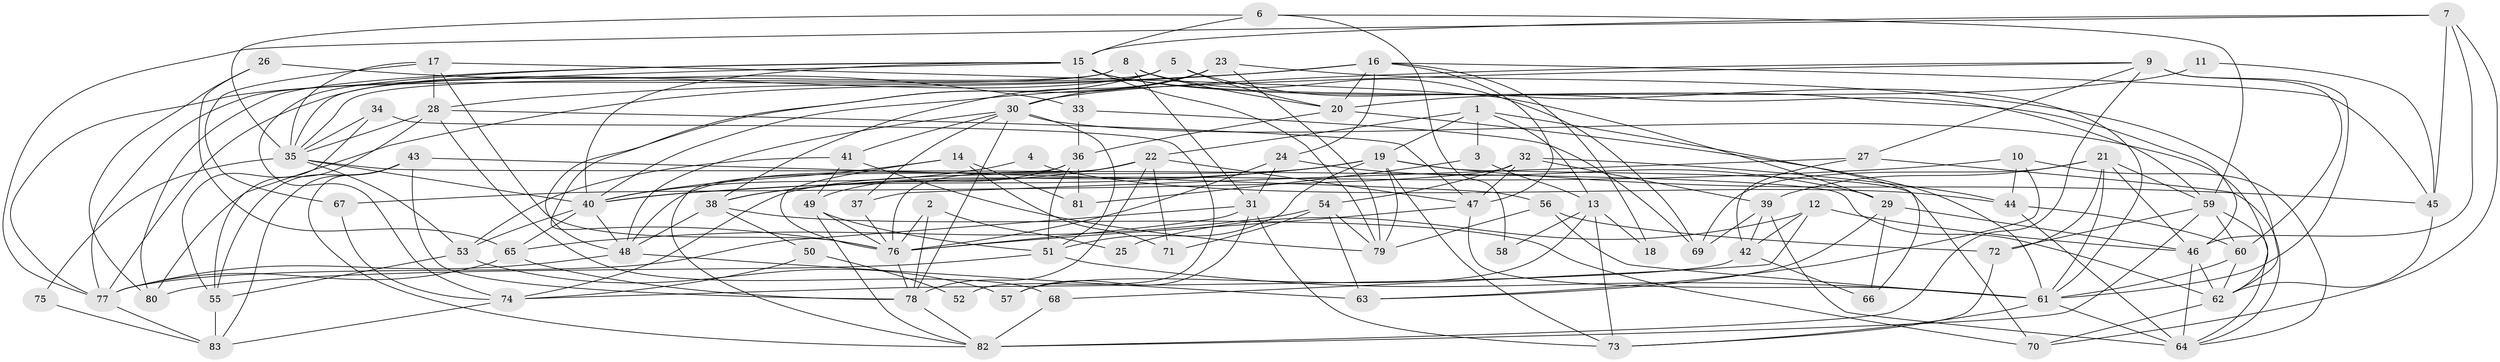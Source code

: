 // original degree distribution, {4: 0.2536231884057971, 5: 0.18115942028985507, 3: 0.3333333333333333, 6: 0.08695652173913043, 7: 0.036231884057971016, 2: 0.09420289855072464, 8: 0.014492753623188406}
// Generated by graph-tools (version 1.1) at 2025/37/03/04/25 23:37:12]
// undirected, 83 vertices, 211 edges
graph export_dot {
  node [color=gray90,style=filled];
  1;
  2;
  3;
  4;
  5;
  6;
  7;
  8;
  9;
  10;
  11;
  12;
  13;
  14;
  15;
  16;
  17;
  18;
  19;
  20;
  21;
  22;
  23;
  24;
  25;
  26;
  27;
  28;
  29;
  30;
  31;
  32;
  33;
  34;
  35;
  36;
  37;
  38;
  39;
  40;
  41;
  42;
  43;
  44;
  45;
  46;
  47;
  48;
  49;
  50;
  51;
  52;
  53;
  54;
  55;
  56;
  57;
  58;
  59;
  60;
  61;
  62;
  63;
  64;
  65;
  66;
  67;
  68;
  69;
  70;
  71;
  72;
  73;
  74;
  75;
  76;
  77;
  78;
  79;
  80;
  81;
  82;
  83;
  1 -- 3 [weight=1.0];
  1 -- 13 [weight=1.0];
  1 -- 19 [weight=1.0];
  1 -- 22 [weight=1.0];
  1 -- 66 [weight=1.0];
  2 -- 25 [weight=1.0];
  2 -- 76 [weight=1.0];
  2 -- 78 [weight=1.0];
  3 -- 13 [weight=1.0];
  3 -- 81 [weight=1.0];
  4 -- 40 [weight=1.0];
  4 -- 44 [weight=1.0];
  5 -- 20 [weight=1.0];
  5 -- 35 [weight=1.0];
  5 -- 61 [weight=1.0];
  5 -- 76 [weight=1.0];
  5 -- 77 [weight=1.0];
  6 -- 15 [weight=1.0];
  6 -- 35 [weight=1.0];
  6 -- 58 [weight=1.0];
  6 -- 59 [weight=1.0];
  7 -- 15 [weight=1.0];
  7 -- 45 [weight=1.0];
  7 -- 46 [weight=1.0];
  7 -- 70 [weight=1.0];
  7 -- 77 [weight=1.0];
  8 -- 20 [weight=1.0];
  8 -- 31 [weight=1.0];
  8 -- 35 [weight=1.0];
  8 -- 69 [weight=1.0];
  8 -- 77 [weight=1.0];
  9 -- 27 [weight=1.0];
  9 -- 30 [weight=1.0];
  9 -- 40 [weight=1.0];
  9 -- 60 [weight=1.0];
  9 -- 61 [weight=1.0];
  9 -- 82 [weight=1.0];
  10 -- 40 [weight=1.0];
  10 -- 44 [weight=1.0];
  10 -- 63 [weight=1.0];
  10 -- 64 [weight=1.0];
  11 -- 20 [weight=1.0];
  11 -- 45 [weight=1.0];
  12 -- 25 [weight=1.0];
  12 -- 42 [weight=1.0];
  12 -- 46 [weight=1.0];
  12 -- 68 [weight=1.0];
  13 -- 18 [weight=1.0];
  13 -- 57 [weight=1.0];
  13 -- 58 [weight=1.0];
  13 -- 73 [weight=1.0];
  14 -- 40 [weight=1.0];
  14 -- 71 [weight=1.0];
  14 -- 76 [weight=1.0];
  14 -- 81 [weight=2.0];
  15 -- 33 [weight=1.0];
  15 -- 40 [weight=1.0];
  15 -- 46 [weight=1.0];
  15 -- 59 [weight=1.0];
  15 -- 74 [weight=1.0];
  15 -- 77 [weight=1.0];
  15 -- 79 [weight=1.0];
  15 -- 80 [weight=1.0];
  16 -- 18 [weight=1.0];
  16 -- 20 [weight=2.0];
  16 -- 24 [weight=2.0];
  16 -- 28 [weight=1.0];
  16 -- 45 [weight=1.0];
  16 -- 47 [weight=1.0];
  16 -- 80 [weight=1.0];
  17 -- 28 [weight=1.0];
  17 -- 29 [weight=1.0];
  17 -- 35 [weight=1.0];
  17 -- 67 [weight=1.0];
  17 -- 76 [weight=1.0];
  19 -- 38 [weight=1.0];
  19 -- 40 [weight=1.0];
  19 -- 45 [weight=1.0];
  19 -- 51 [weight=1.0];
  19 -- 70 [weight=1.0];
  19 -- 73 [weight=1.0];
  19 -- 74 [weight=1.0];
  19 -- 79 [weight=1.0];
  20 -- 36 [weight=2.0];
  20 -- 61 [weight=1.0];
  21 -- 39 [weight=1.0];
  21 -- 46 [weight=1.0];
  21 -- 59 [weight=1.0];
  21 -- 61 [weight=1.0];
  21 -- 69 [weight=1.0];
  21 -- 72 [weight=1.0];
  22 -- 38 [weight=1.0];
  22 -- 47 [weight=1.0];
  22 -- 48 [weight=1.0];
  22 -- 71 [weight=1.0];
  22 -- 76 [weight=1.0];
  22 -- 78 [weight=1.0];
  23 -- 30 [weight=1.0];
  23 -- 38 [weight=1.0];
  23 -- 48 [weight=1.0];
  23 -- 62 [weight=1.0];
  23 -- 79 [weight=1.0];
  24 -- 29 [weight=1.0];
  24 -- 31 [weight=2.0];
  24 -- 76 [weight=1.0];
  26 -- 33 [weight=1.0];
  26 -- 65 [weight=1.0];
  26 -- 80 [weight=1.0];
  27 -- 37 [weight=1.0];
  27 -- 42 [weight=1.0];
  27 -- 64 [weight=1.0];
  28 -- 35 [weight=1.0];
  28 -- 47 [weight=1.0];
  28 -- 55 [weight=1.0];
  28 -- 68 [weight=1.0];
  29 -- 46 [weight=1.0];
  29 -- 63 [weight=1.0];
  29 -- 66 [weight=1.0];
  30 -- 37 [weight=1.0];
  30 -- 41 [weight=1.0];
  30 -- 48 [weight=1.0];
  30 -- 51 [weight=1.0];
  30 -- 62 [weight=1.0];
  30 -- 78 [weight=1.0];
  31 -- 57 [weight=1.0];
  31 -- 73 [weight=1.0];
  31 -- 76 [weight=1.0];
  31 -- 77 [weight=1.0];
  32 -- 39 [weight=1.0];
  32 -- 44 [weight=1.0];
  32 -- 47 [weight=1.0];
  32 -- 54 [weight=1.0];
  32 -- 67 [weight=2.0];
  33 -- 36 [weight=1.0];
  33 -- 69 [weight=1.0];
  34 -- 35 [weight=1.0];
  34 -- 52 [weight=1.0];
  34 -- 55 [weight=1.0];
  35 -- 40 [weight=1.0];
  35 -- 53 [weight=1.0];
  35 -- 62 [weight=1.0];
  35 -- 75 [weight=1.0];
  36 -- 49 [weight=1.0];
  36 -- 51 [weight=1.0];
  36 -- 81 [weight=1.0];
  36 -- 82 [weight=1.0];
  37 -- 76 [weight=1.0];
  38 -- 48 [weight=1.0];
  38 -- 50 [weight=1.0];
  38 -- 70 [weight=1.0];
  39 -- 42 [weight=1.0];
  39 -- 64 [weight=1.0];
  39 -- 69 [weight=2.0];
  40 -- 48 [weight=1.0];
  40 -- 53 [weight=1.0];
  40 -- 65 [weight=1.0];
  41 -- 49 [weight=1.0];
  41 -- 53 [weight=1.0];
  41 -- 79 [weight=1.0];
  42 -- 66 [weight=1.0];
  42 -- 74 [weight=1.0];
  43 -- 55 [weight=1.0];
  43 -- 56 [weight=1.0];
  43 -- 78 [weight=1.0];
  43 -- 82 [weight=1.0];
  43 -- 83 [weight=1.0];
  44 -- 60 [weight=1.0];
  44 -- 64 [weight=1.0];
  45 -- 62 [weight=1.0];
  46 -- 62 [weight=1.0];
  46 -- 64 [weight=1.0];
  47 -- 61 [weight=1.0];
  47 -- 76 [weight=1.0];
  48 -- 63 [weight=1.0];
  48 -- 77 [weight=1.0];
  49 -- 51 [weight=1.0];
  49 -- 76 [weight=1.0];
  49 -- 82 [weight=1.0];
  50 -- 52 [weight=1.0];
  50 -- 74 [weight=1.0];
  51 -- 61 [weight=1.0];
  51 -- 80 [weight=1.0];
  53 -- 55 [weight=1.0];
  53 -- 57 [weight=1.0];
  54 -- 63 [weight=1.0];
  54 -- 65 [weight=1.0];
  54 -- 71 [weight=1.0];
  54 -- 79 [weight=1.0];
  55 -- 83 [weight=1.0];
  56 -- 61 [weight=1.0];
  56 -- 72 [weight=1.0];
  56 -- 79 [weight=1.0];
  59 -- 60 [weight=1.0];
  59 -- 64 [weight=1.0];
  59 -- 72 [weight=1.0];
  59 -- 82 [weight=1.0];
  60 -- 61 [weight=1.0];
  60 -- 62 [weight=1.0];
  61 -- 64 [weight=1.0];
  61 -- 73 [weight=1.0];
  62 -- 70 [weight=1.0];
  65 -- 77 [weight=1.0];
  65 -- 78 [weight=1.0];
  67 -- 74 [weight=1.0];
  68 -- 82 [weight=2.0];
  72 -- 73 [weight=1.0];
  74 -- 83 [weight=1.0];
  75 -- 83 [weight=1.0];
  76 -- 78 [weight=1.0];
  77 -- 83 [weight=1.0];
  78 -- 82 [weight=1.0];
}
